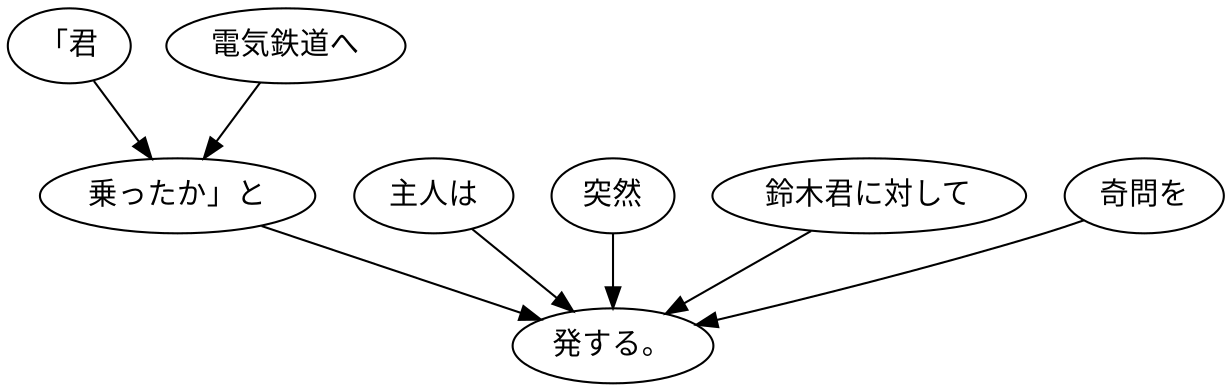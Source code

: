 digraph graph2470 {
	node0 [label="「君"];
	node1 [label="電気鉄道へ"];
	node2 [label="乗ったか」と"];
	node3 [label="主人は"];
	node4 [label="突然"];
	node5 [label="鈴木君に対して"];
	node6 [label="奇問を"];
	node7 [label="発する。"];
	node0 -> node2;
	node1 -> node2;
	node2 -> node7;
	node3 -> node7;
	node4 -> node7;
	node5 -> node7;
	node6 -> node7;
}
